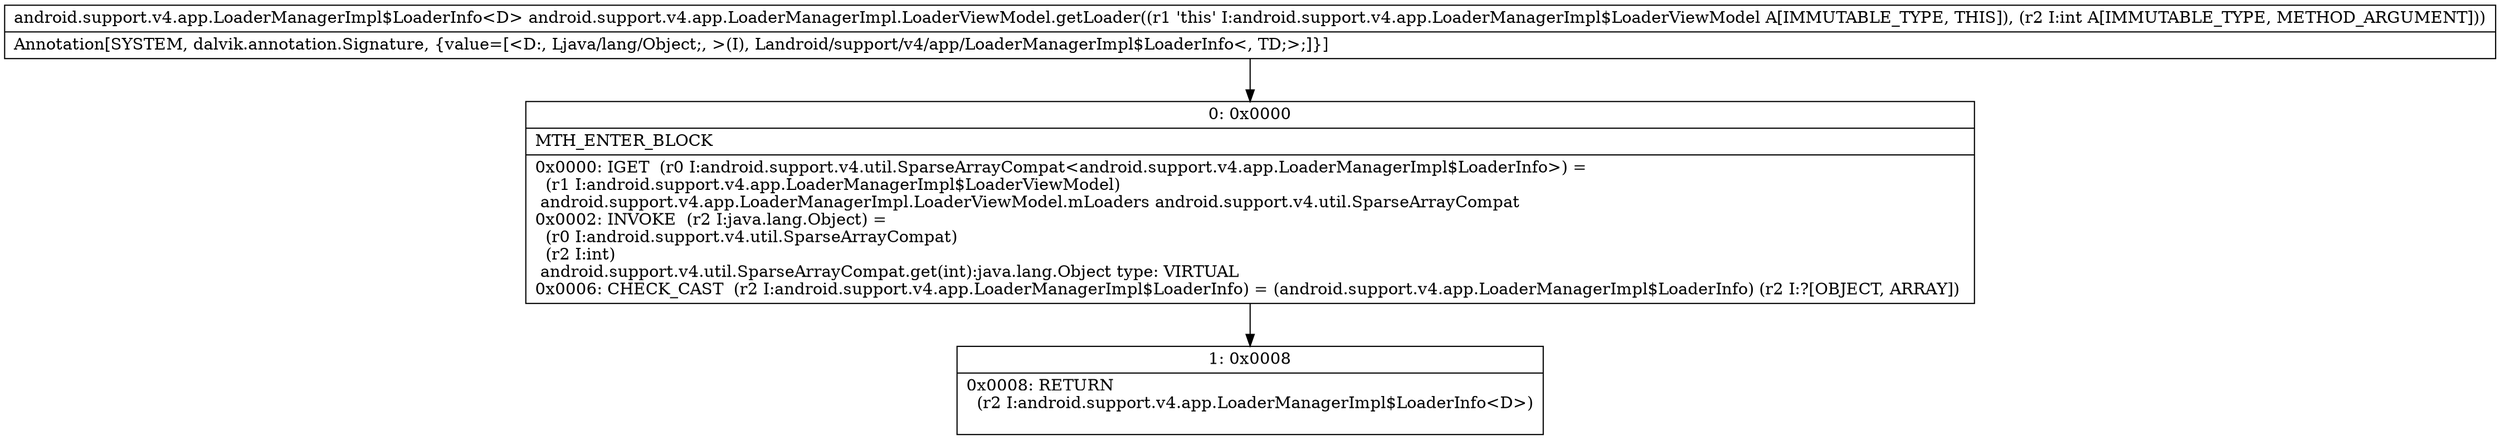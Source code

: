 digraph "CFG forandroid.support.v4.app.LoaderManagerImpl.LoaderViewModel.getLoader(I)Landroid\/support\/v4\/app\/LoaderManagerImpl$LoaderInfo;" {
Node_0 [shape=record,label="{0\:\ 0x0000|MTH_ENTER_BLOCK\l|0x0000: IGET  (r0 I:android.support.v4.util.SparseArrayCompat\<android.support.v4.app.LoaderManagerImpl$LoaderInfo\>) = \l  (r1 I:android.support.v4.app.LoaderManagerImpl$LoaderViewModel)\l android.support.v4.app.LoaderManagerImpl.LoaderViewModel.mLoaders android.support.v4.util.SparseArrayCompat \l0x0002: INVOKE  (r2 I:java.lang.Object) = \l  (r0 I:android.support.v4.util.SparseArrayCompat)\l  (r2 I:int)\l android.support.v4.util.SparseArrayCompat.get(int):java.lang.Object type: VIRTUAL \l0x0006: CHECK_CAST  (r2 I:android.support.v4.app.LoaderManagerImpl$LoaderInfo) = (android.support.v4.app.LoaderManagerImpl$LoaderInfo) (r2 I:?[OBJECT, ARRAY]) \l}"];
Node_1 [shape=record,label="{1\:\ 0x0008|0x0008: RETURN  \l  (r2 I:android.support.v4.app.LoaderManagerImpl$LoaderInfo\<D\>)\l \l}"];
MethodNode[shape=record,label="{android.support.v4.app.LoaderManagerImpl$LoaderInfo\<D\> android.support.v4.app.LoaderManagerImpl.LoaderViewModel.getLoader((r1 'this' I:android.support.v4.app.LoaderManagerImpl$LoaderViewModel A[IMMUTABLE_TYPE, THIS]), (r2 I:int A[IMMUTABLE_TYPE, METHOD_ARGUMENT]))  | Annotation[SYSTEM, dalvik.annotation.Signature, \{value=[\<D:, Ljava\/lang\/Object;, \>(I), Landroid\/support\/v4\/app\/LoaderManagerImpl$LoaderInfo\<, TD;\>;]\}]\l}"];
MethodNode -> Node_0;
Node_0 -> Node_1;
}

